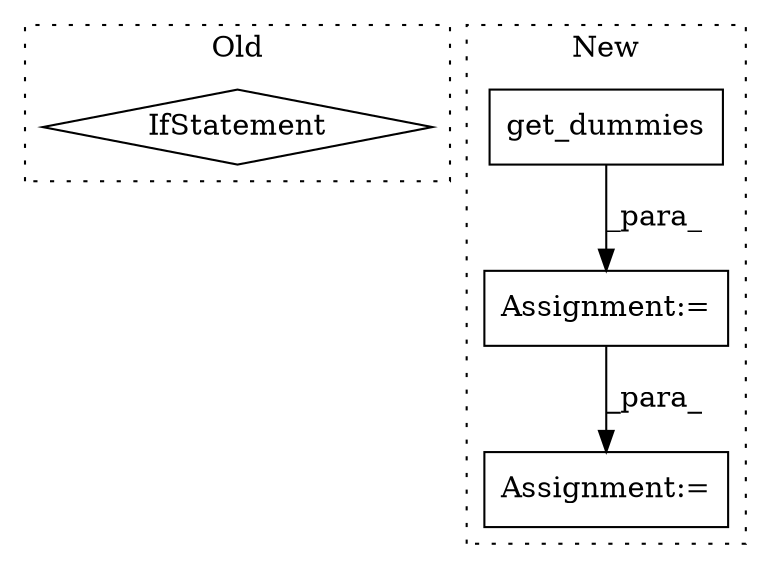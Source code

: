 digraph G {
subgraph cluster0 {
1 [label="IfStatement" a="25" s="3435,3454" l="4,2" shape="diamond"];
label = "Old";
style="dotted";
}
subgraph cluster1 {
2 [label="get_dummies" a="32" s="3487,3510" l="12,1" shape="box"];
3 [label="Assignment:=" a="7" s="3486" l="1" shape="box"];
4 [label="Assignment:=" a="7" s="3525" l="14" shape="box"];
label = "New";
style="dotted";
}
2 -> 3 [label="_para_"];
3 -> 4 [label="_para_"];
}